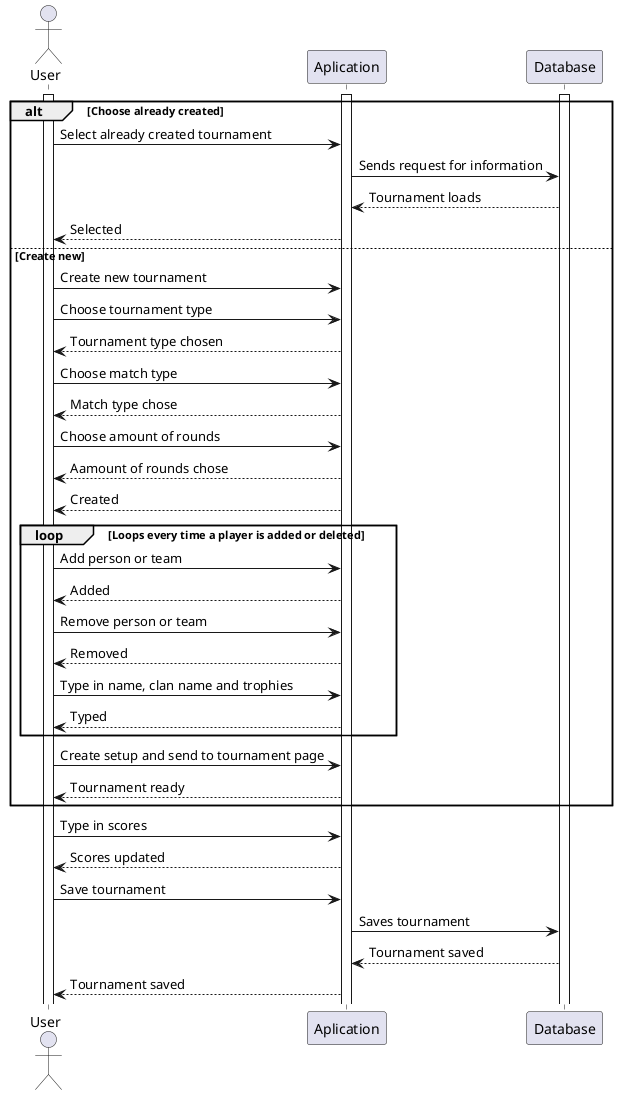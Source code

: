 @startuml sequence 


actor User as U
participant Aplication as A
participant Database as D

activate U
activate A
activate D



alt Choose already created
    U->A: Select already created tournament
    A->D: Sends request for information
    D-->A: Tournament loads
    A-->U: Selected
else Create new
    U->A: Create new tournament
 
    U->A: Choose tournament type
    A-->U: Tournament type chosen
    
    U->A: Choose match type
    A-->U: Match type chose
    
    U->A: Choose amount of rounds
    A-->U: Aamount of rounds chose
    
    A-->U: Created
    
    loop Loops every time a player is added or deleted
    
        U->A: Add person or team
        A-->U: Added

        U->A: Remove person or team
        A-->U: Removed
    
        U->A: Type in name, clan name and trophies
        A-->U: Typed
        
    
        
    end
    U->A: Create setup and send to tournament page
    A-->U: Tournament ready
end


U->A: Type in scores 
A-->U: Scores updated

U->A: Save tournament
A->D: Saves tournament
D-->A: Tournament saved
A-->U: Tournament saved
